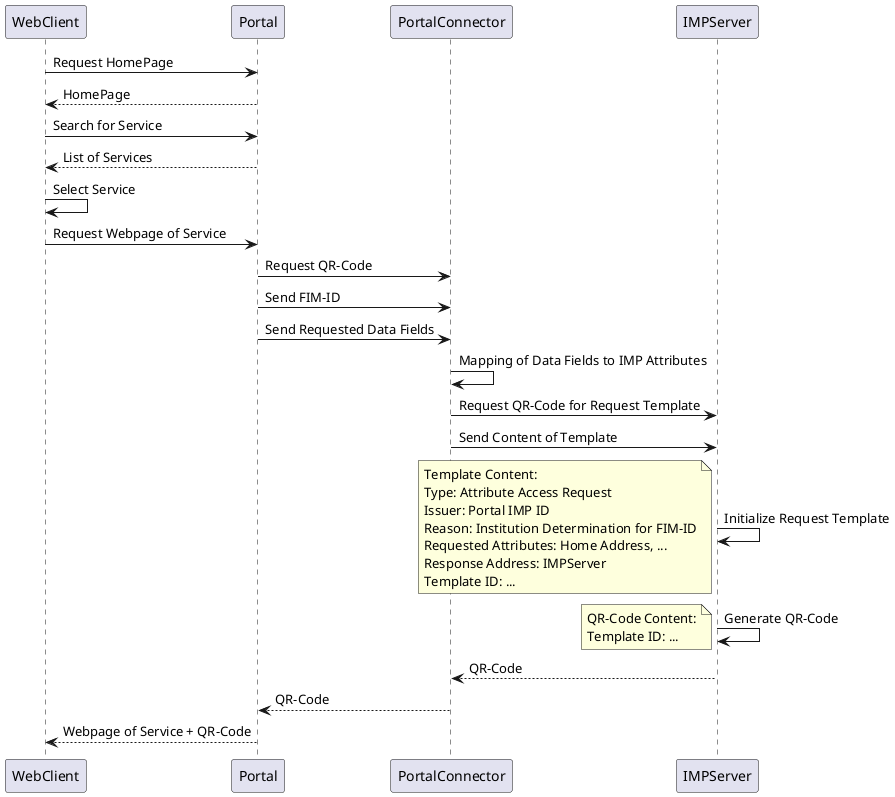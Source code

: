 @startuml Selection Administrative Service

WebClient -> Portal: Request HomePage
Portal --> WebClient: HomePage
WebClient -> Portal: Search for Service
Portal --> WebClient: List of Services
WebClient -> WebClient: Select Service
WebClient -> Portal: Request Webpage of Service
Portal -> PortalConnector: Request QR-Code
Portal -> PortalConnector: Send FIM-ID
Portal -> PortalConnector: Send Requested Data Fields
PortalConnector -> PortalConnector: Mapping of Data Fields to IMP Attributes
PortalConnector -> IMPServer: Request QR-Code for Request Template
PortalConnector -> IMPServer: Send Content of Template

IMPServer -> IMPServer: Initialize Request Template

note left
Template Content:
Type: Attribute Access Request
Issuer: Portal IMP ID
Reason: Institution Determination for FIM-ID
Requested Attributes: Home Address, ...
Response Address: IMPServer
Template ID: ...
end note

IMPServer -> IMPServer: Generate QR-Code

note left
QR-Code Content:
Template ID: ...
end note

IMPServer --> PortalConnector: QR-Code
PortalConnector --> Portal: QR-Code
Portal --> WebClient: Webpage of Service + QR-Code

@enduml